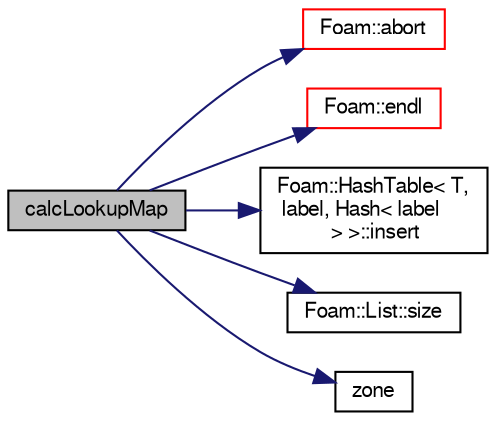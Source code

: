 digraph "calcLookupMap"
{
  bgcolor="transparent";
  edge [fontname="FreeSans",fontsize="10",labelfontname="FreeSans",labelfontsize="10"];
  node [fontname="FreeSans",fontsize="10",shape=record];
  rankdir="LR";
  Node22 [label="calcLookupMap",height=0.2,width=0.4,color="black", fillcolor="grey75", style="filled", fontcolor="black"];
  Node22 -> Node23 [color="midnightblue",fontsize="10",style="solid",fontname="FreeSans"];
  Node23 [label="Foam::abort",height=0.2,width=0.4,color="red",URL="$a21124.html#a447107a607d03e417307c203fa5fb44b"];
  Node22 -> Node31 [color="midnightblue",fontsize="10",style="solid",fontname="FreeSans"];
  Node31 [label="Foam::endl",height=0.2,width=0.4,color="red",URL="$a21124.html#a2db8fe02a0d3909e9351bb4275b23ce4",tooltip="Add newline and flush stream. "];
  Node22 -> Node66 [color="midnightblue",fontsize="10",style="solid",fontname="FreeSans"];
  Node66 [label="Foam::HashTable\< T,\l label, Hash\< label\l \> \>::insert",height=0.2,width=0.4,color="black",URL="$a25702.html#a5eee1e0e199ad59b9cb3916cd42156e0",tooltip="Insert a new hashedEntry. "];
  Node22 -> Node67 [color="midnightblue",fontsize="10",style="solid",fontname="FreeSans"];
  Node67 [label="Foam::List::size",height=0.2,width=0.4,color="black",URL="$a25694.html#a8a5f6fa29bd4b500caf186f60245b384",tooltip="Override size to be inconsistent with allocated storage. "];
  Node22 -> Node68 [color="midnightblue",fontsize="10",style="solid",fontname="FreeSans"];
  Node68 [label="zone",height=0.2,width=0.4,color="black",URL="$a27518.html#aee682c19b813eb12026e69fc6d89a57e",tooltip="Disallow default bitwise copy construct. "];
}
